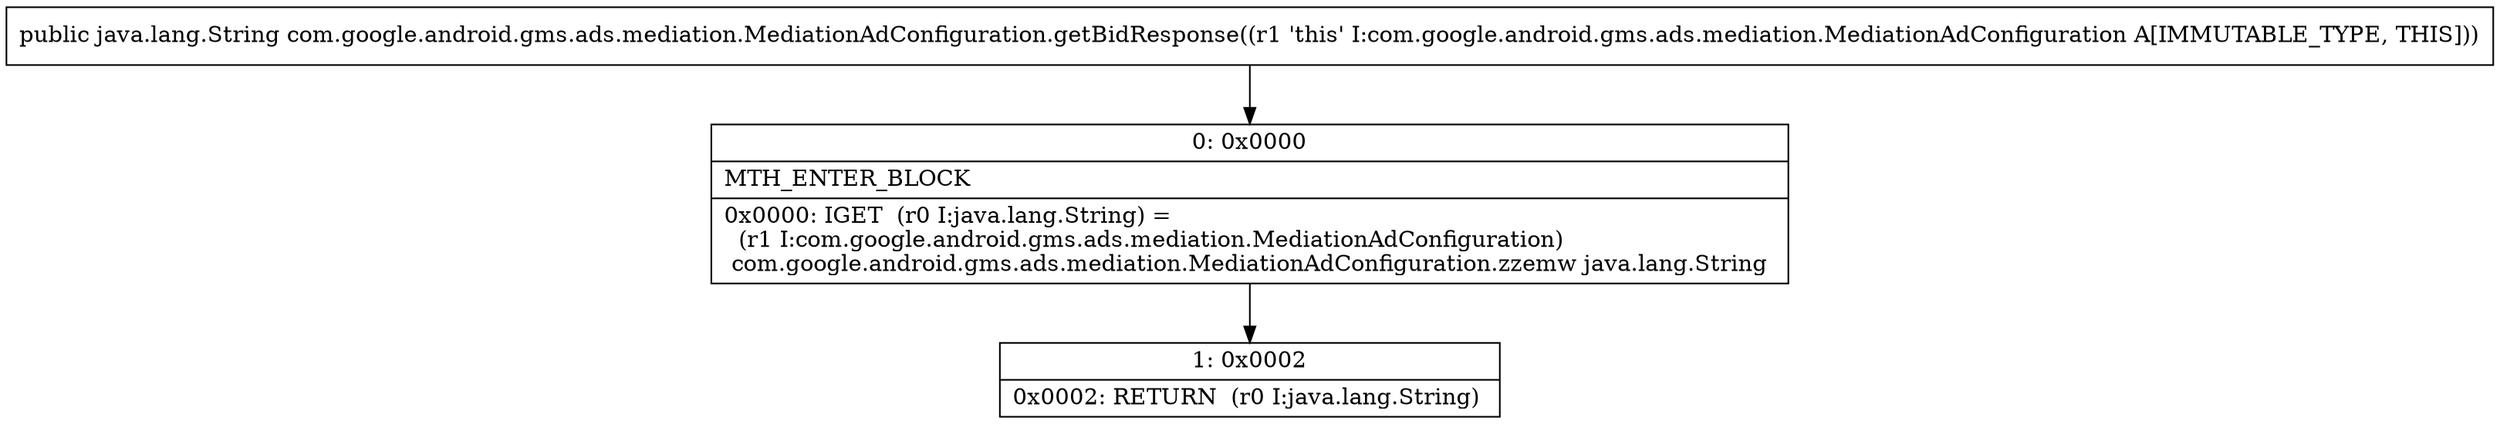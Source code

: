digraph "CFG forcom.google.android.gms.ads.mediation.MediationAdConfiguration.getBidResponse()Ljava\/lang\/String;" {
Node_0 [shape=record,label="{0\:\ 0x0000|MTH_ENTER_BLOCK\l|0x0000: IGET  (r0 I:java.lang.String) = \l  (r1 I:com.google.android.gms.ads.mediation.MediationAdConfiguration)\l com.google.android.gms.ads.mediation.MediationAdConfiguration.zzemw java.lang.String \l}"];
Node_1 [shape=record,label="{1\:\ 0x0002|0x0002: RETURN  (r0 I:java.lang.String) \l}"];
MethodNode[shape=record,label="{public java.lang.String com.google.android.gms.ads.mediation.MediationAdConfiguration.getBidResponse((r1 'this' I:com.google.android.gms.ads.mediation.MediationAdConfiguration A[IMMUTABLE_TYPE, THIS])) }"];
MethodNode -> Node_0;
Node_0 -> Node_1;
}

